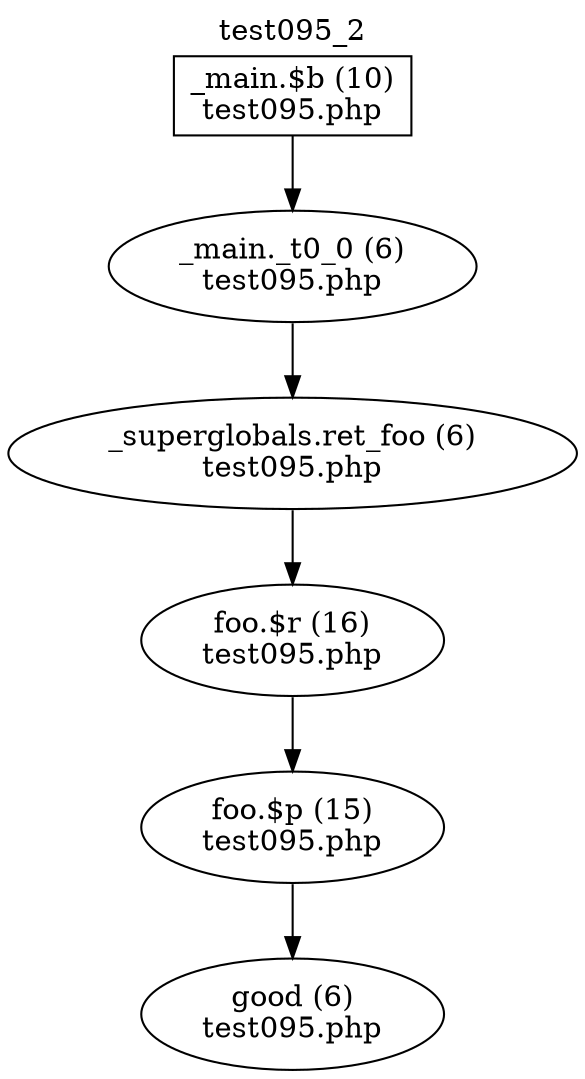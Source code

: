 digraph cfg {
  label="test095_2";
  labelloc=t;
  n1 [shape=box, label="_main.$b (10)\ntest095.php"];
  n2 [shape=ellipse, label="_main._t0_0 (6)\ntest095.php"];
  n3 [shape=ellipse, label="_superglobals.ret_foo (6)\ntest095.php"];
  n4 [shape=ellipse, label="foo.$r (16)\ntest095.php"];
  n5 [shape=ellipse, label="foo.$p (15)\ntest095.php"];
  n6 [shape=ellipse, label="good (6)\ntest095.php"];
  n1 -> n2;
  n2 -> n3;
  n3 -> n4;
  n4 -> n5;
  n5 -> n6;
}
